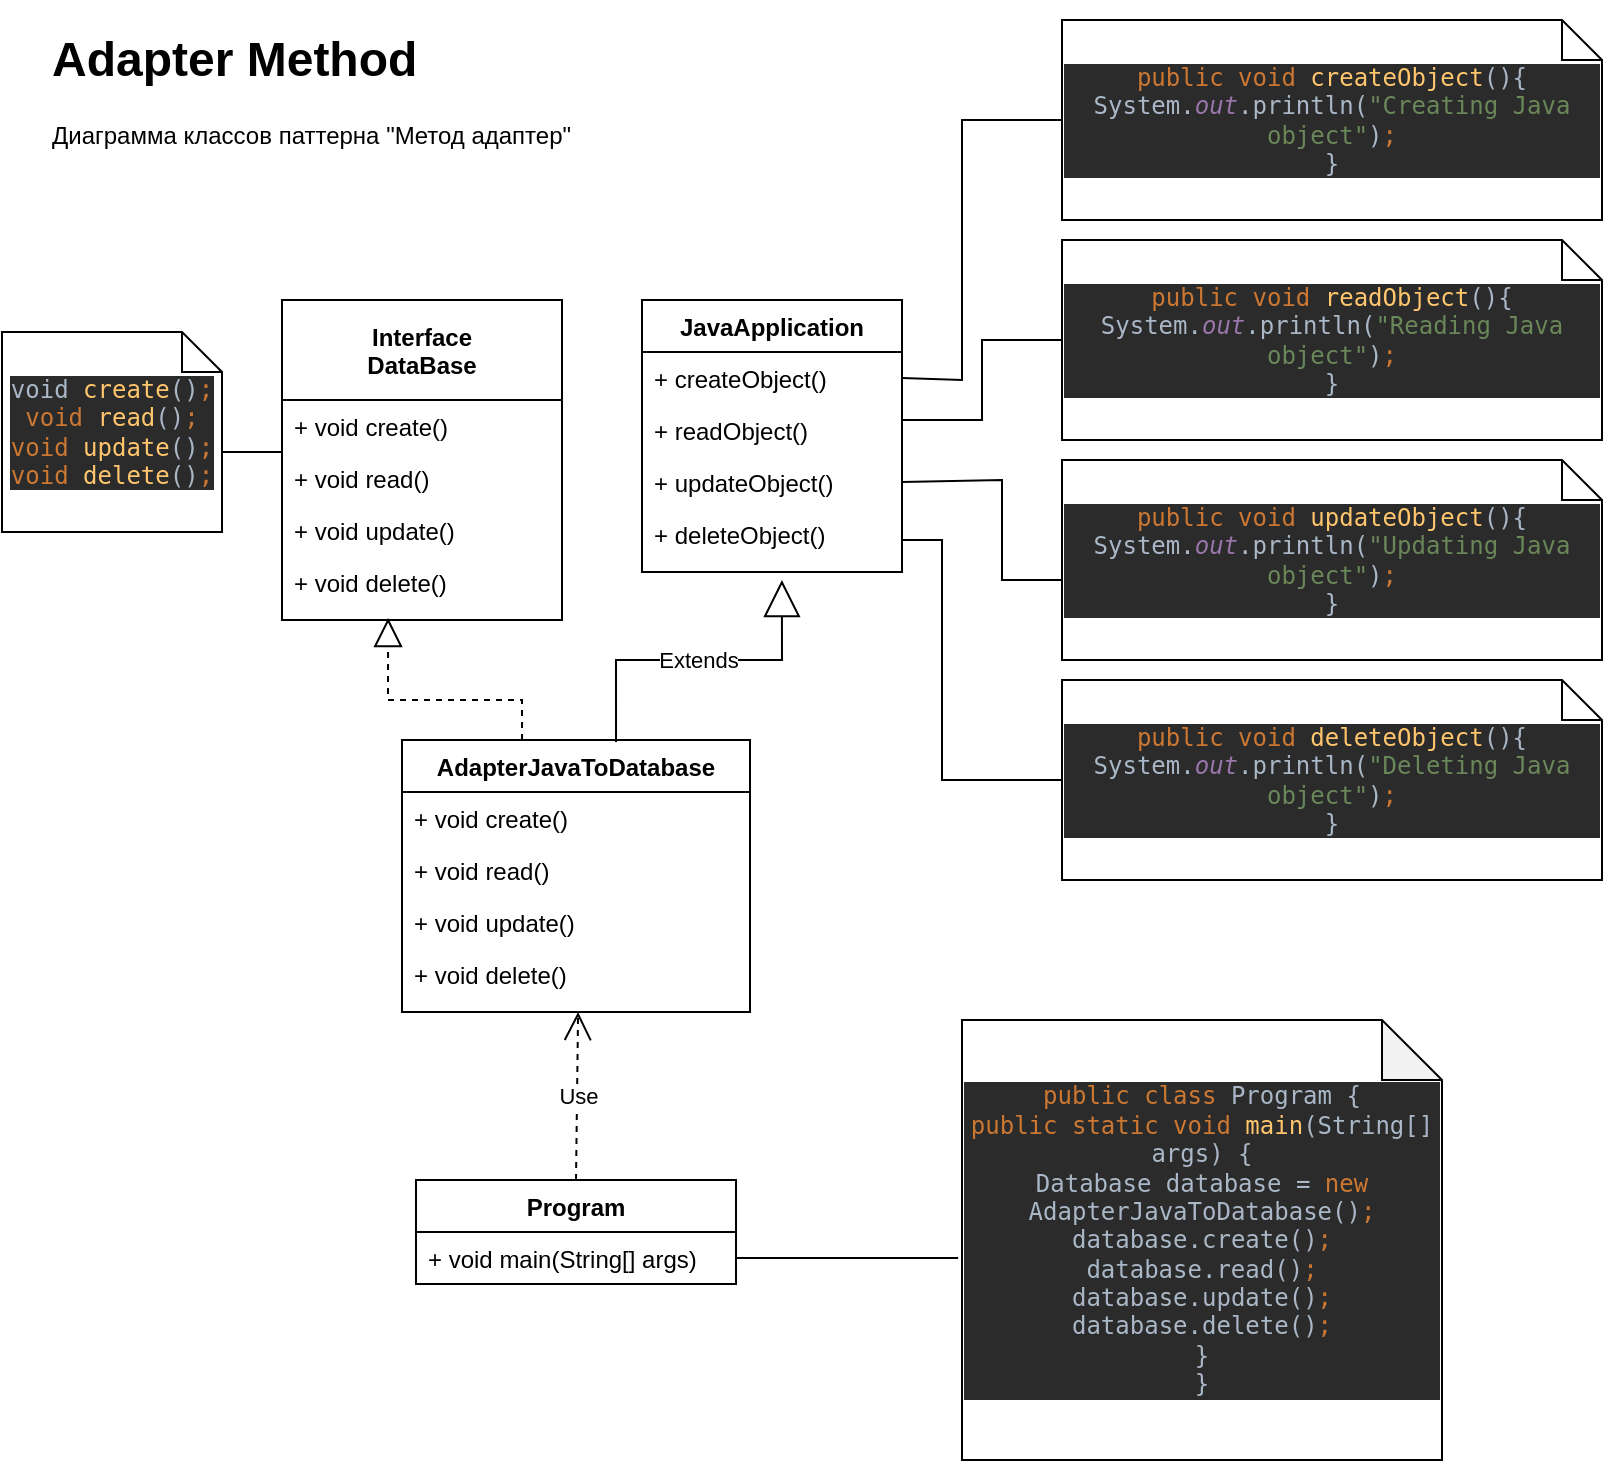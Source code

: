 <mxfile version="22.0.3" type="device">
  <diagram name="Страница — 1" id="Jgajazlyqc_p2zB15pUA">
    <mxGraphModel dx="1098" dy="828" grid="1" gridSize="10" guides="1" tooltips="1" connect="1" arrows="1" fold="1" page="1" pageScale="1" pageWidth="827" pageHeight="1169" math="0" shadow="0">
      <root>
        <mxCell id="0" />
        <mxCell id="1" parent="0" />
        <mxCell id="VWOWd641OQ4nVVWa5_6E-1" value="&lt;h1&gt;Adapter Method&lt;/h1&gt;&lt;p&gt;Диаграмма классов паттерна &quot;Mетод адаптер&quot;&lt;/p&gt;" style="text;html=1;strokeColor=none;fillColor=none;spacing=5;spacingTop=-20;whiteSpace=wrap;overflow=hidden;rounded=0;" vertex="1" parent="1">
          <mxGeometry x="30" y="20" width="290" height="70" as="geometry" />
        </mxCell>
        <mxCell id="VWOWd641OQ4nVVWa5_6E-2" value="Interface&#xa;DataBase" style="swimlane;fontStyle=1;childLayout=stackLayout;horizontal=1;startSize=50;fillColor=none;horizontalStack=0;resizeParent=1;resizeParentMax=0;resizeLast=0;collapsible=1;marginBottom=0;" vertex="1" parent="1">
          <mxGeometry x="150" y="160" width="140" height="160" as="geometry" />
        </mxCell>
        <mxCell id="VWOWd641OQ4nVVWa5_6E-3" value="+ void create()" style="text;strokeColor=none;fillColor=none;align=left;verticalAlign=top;spacingLeft=4;spacingRight=4;overflow=hidden;rotatable=0;points=[[0,0.5],[1,0.5]];portConstraint=eastwest;" vertex="1" parent="VWOWd641OQ4nVVWa5_6E-2">
          <mxGeometry y="50" width="140" height="26" as="geometry" />
        </mxCell>
        <mxCell id="VWOWd641OQ4nVVWa5_6E-4" value="+ void read()" style="text;strokeColor=none;fillColor=none;align=left;verticalAlign=top;spacingLeft=4;spacingRight=4;overflow=hidden;rotatable=0;points=[[0,0.5],[1,0.5]];portConstraint=eastwest;" vertex="1" parent="VWOWd641OQ4nVVWa5_6E-2">
          <mxGeometry y="76" width="140" height="26" as="geometry" />
        </mxCell>
        <mxCell id="VWOWd641OQ4nVVWa5_6E-19" value="+ void update()" style="text;strokeColor=none;fillColor=none;align=left;verticalAlign=top;spacingLeft=4;spacingRight=4;overflow=hidden;rotatable=0;points=[[0,0.5],[1,0.5]];portConstraint=eastwest;whiteSpace=wrap;html=1;" vertex="1" parent="VWOWd641OQ4nVVWa5_6E-2">
          <mxGeometry y="102" width="140" height="26" as="geometry" />
        </mxCell>
        <mxCell id="VWOWd641OQ4nVVWa5_6E-5" value="+ void delete()" style="text;strokeColor=none;fillColor=none;align=left;verticalAlign=top;spacingLeft=4;spacingRight=4;overflow=hidden;rotatable=0;points=[[0,0.5],[1,0.5]];portConstraint=eastwest;" vertex="1" parent="VWOWd641OQ4nVVWa5_6E-2">
          <mxGeometry y="128" width="140" height="32" as="geometry" />
        </mxCell>
        <mxCell id="VWOWd641OQ4nVVWa5_6E-6" value="JavaApplication" style="swimlane;fontStyle=1;childLayout=stackLayout;horizontal=1;startSize=26;fillColor=none;horizontalStack=0;resizeParent=1;resizeParentMax=0;resizeLast=0;collapsible=1;marginBottom=0;" vertex="1" parent="1">
          <mxGeometry x="330" y="160" width="130" height="136" as="geometry" />
        </mxCell>
        <mxCell id="VWOWd641OQ4nVVWa5_6E-7" value="+ createObject()" style="text;strokeColor=none;fillColor=none;align=left;verticalAlign=top;spacingLeft=4;spacingRight=4;overflow=hidden;rotatable=0;points=[[0,0.5],[1,0.5]];portConstraint=eastwest;" vertex="1" parent="VWOWd641OQ4nVVWa5_6E-6">
          <mxGeometry y="26" width="130" height="26" as="geometry" />
        </mxCell>
        <mxCell id="VWOWd641OQ4nVVWa5_6E-8" value="+ readObject()" style="text;strokeColor=none;fillColor=none;align=left;verticalAlign=top;spacingLeft=4;spacingRight=4;overflow=hidden;rotatable=0;points=[[0,0.5],[1,0.5]];portConstraint=eastwest;" vertex="1" parent="VWOWd641OQ4nVVWa5_6E-6">
          <mxGeometry y="52" width="130" height="26" as="geometry" />
        </mxCell>
        <mxCell id="VWOWd641OQ4nVVWa5_6E-22" value="+ updateObject()&lt;span style=&quot;background-color: rgb(43, 43, 43); color: rgb(169, 183, 198); font-family: &amp;quot;JetBrains Mono&amp;quot;, monospace;&quot;&gt;&lt;br&gt;&lt;br&gt;&lt;/span&gt;" style="text;strokeColor=none;fillColor=none;align=left;verticalAlign=top;spacingLeft=4;spacingRight=4;overflow=hidden;rotatable=0;points=[[0,0.5],[1,0.5]];portConstraint=eastwest;whiteSpace=wrap;html=1;" vertex="1" parent="VWOWd641OQ4nVVWa5_6E-6">
          <mxGeometry y="78" width="130" height="26" as="geometry" />
        </mxCell>
        <mxCell id="VWOWd641OQ4nVVWa5_6E-9" value="+ deleteObject()" style="text;strokeColor=none;fillColor=none;align=left;verticalAlign=top;spacingLeft=4;spacingRight=4;overflow=hidden;rotatable=0;points=[[0,0.5],[1,0.5]];portConstraint=eastwest;" vertex="1" parent="VWOWd641OQ4nVVWa5_6E-6">
          <mxGeometry y="104" width="130" height="32" as="geometry" />
        </mxCell>
        <mxCell id="VWOWd641OQ4nVVWa5_6E-10" value="AdapterJavaToDatabase" style="swimlane;fontStyle=1;childLayout=stackLayout;horizontal=1;startSize=26;fillColor=none;horizontalStack=0;resizeParent=1;resizeParentMax=0;resizeLast=0;collapsible=1;marginBottom=0;" vertex="1" parent="1">
          <mxGeometry x="210" y="380" width="174" height="136" as="geometry" />
        </mxCell>
        <mxCell id="VWOWd641OQ4nVVWa5_6E-23" value="+ void create()" style="text;strokeColor=none;fillColor=none;align=left;verticalAlign=top;spacingLeft=4;spacingRight=4;overflow=hidden;rotatable=0;points=[[0,0.5],[1,0.5]];portConstraint=eastwest;" vertex="1" parent="VWOWd641OQ4nVVWa5_6E-10">
          <mxGeometry y="26" width="174" height="26" as="geometry" />
        </mxCell>
        <mxCell id="VWOWd641OQ4nVVWa5_6E-24" value="+ void read()" style="text;strokeColor=none;fillColor=none;align=left;verticalAlign=top;spacingLeft=4;spacingRight=4;overflow=hidden;rotatable=0;points=[[0,0.5],[1,0.5]];portConstraint=eastwest;" vertex="1" parent="VWOWd641OQ4nVVWa5_6E-10">
          <mxGeometry y="52" width="174" height="26" as="geometry" />
        </mxCell>
        <mxCell id="VWOWd641OQ4nVVWa5_6E-25" value="+ void update()" style="text;strokeColor=none;fillColor=none;align=left;verticalAlign=top;spacingLeft=4;spacingRight=4;overflow=hidden;rotatable=0;points=[[0,0.5],[1,0.5]];portConstraint=eastwest;whiteSpace=wrap;html=1;" vertex="1" parent="VWOWd641OQ4nVVWa5_6E-10">
          <mxGeometry y="78" width="174" height="26" as="geometry" />
        </mxCell>
        <mxCell id="VWOWd641OQ4nVVWa5_6E-26" value="+ void delete()" style="text;strokeColor=none;fillColor=none;align=left;verticalAlign=top;spacingLeft=4;spacingRight=4;overflow=hidden;rotatable=0;points=[[0,0.5],[1,0.5]];portConstraint=eastwest;" vertex="1" parent="VWOWd641OQ4nVVWa5_6E-10">
          <mxGeometry y="104" width="174" height="32" as="geometry" />
        </mxCell>
        <mxCell id="VWOWd641OQ4nVVWa5_6E-14" value="Program" style="swimlane;fontStyle=1;childLayout=stackLayout;horizontal=1;startSize=26;fillColor=none;horizontalStack=0;resizeParent=1;resizeParentMax=0;resizeLast=0;collapsible=1;marginBottom=0;" vertex="1" parent="1">
          <mxGeometry x="217" y="600" width="160" height="52" as="geometry" />
        </mxCell>
        <mxCell id="VWOWd641OQ4nVVWa5_6E-15" value="+ void main(String[] args)" style="text;strokeColor=none;fillColor=none;align=left;verticalAlign=top;spacingLeft=4;spacingRight=4;overflow=hidden;rotatable=0;points=[[0,0.5],[1,0.5]];portConstraint=eastwest;" vertex="1" parent="VWOWd641OQ4nVVWa5_6E-14">
          <mxGeometry y="26" width="160" height="26" as="geometry" />
        </mxCell>
        <mxCell id="VWOWd641OQ4nVVWa5_6E-28" value="&lt;div style=&quot;background-color: rgb(43, 43, 43); color: rgb(169, 183, 198); font-family: &amp;quot;JetBrains Mono&amp;quot;, monospace;&quot;&gt;void &lt;span style=&quot;color:#ffc66d;&quot;&gt;create&lt;/span&gt;()&lt;span style=&quot;color:#cc7832;&quot;&gt;;&lt;br&gt;&lt;/span&gt;&lt;span style=&quot;color:#cc7832;&quot;&gt;void &lt;/span&gt;&lt;span style=&quot;color:#ffc66d;&quot;&gt;read&lt;/span&gt;()&lt;span style=&quot;color:#cc7832;&quot;&gt;;&lt;br&gt;&lt;/span&gt;&lt;span style=&quot;color:#cc7832;&quot;&gt;void &lt;/span&gt;&lt;span style=&quot;color:#ffc66d;&quot;&gt;update&lt;/span&gt;()&lt;span style=&quot;color:#cc7832;&quot;&gt;;&lt;br&gt;&lt;/span&gt;&lt;span style=&quot;color:#cc7832;&quot;&gt;void &lt;/span&gt;&lt;span style=&quot;color:#ffc66d;&quot;&gt;delete&lt;/span&gt;()&lt;span style=&quot;color:#cc7832;&quot;&gt;;&lt;/span&gt;&lt;/div&gt;" style="shape=note;size=20;whiteSpace=wrap;html=1;" vertex="1" parent="1">
          <mxGeometry x="10" y="176" width="110" height="100" as="geometry" />
        </mxCell>
        <mxCell id="VWOWd641OQ4nVVWa5_6E-29" value="&lt;div style=&quot;background-color: rgb(43, 43, 43); color: rgb(169, 183, 198); font-family: &amp;quot;JetBrains Mono&amp;quot;, monospace;&quot;&gt;&lt;span style=&quot;color:#cc7832;&quot;&gt;public void &lt;/span&gt;&lt;span style=&quot;color:#ffc66d;&quot;&gt;createObject&lt;/span&gt;(){&lt;br&gt;    System.&lt;span style=&quot;color:#9876aa;font-style:italic;&quot;&gt;out&lt;/span&gt;.println(&lt;span style=&quot;color:#6a8759;&quot;&gt;&quot;Creating Java object&quot;&lt;/span&gt;)&lt;span style=&quot;color:#cc7832;&quot;&gt;;&lt;br&gt;&lt;/span&gt;}&lt;/div&gt;" style="shape=note;size=20;whiteSpace=wrap;html=1;" vertex="1" parent="1">
          <mxGeometry x="540" y="20" width="270" height="100" as="geometry" />
        </mxCell>
        <mxCell id="VWOWd641OQ4nVVWa5_6E-30" value="&lt;div style=&quot;background-color: rgb(43, 43, 43); color: rgb(169, 183, 198); font-family: &amp;quot;JetBrains Mono&amp;quot;, monospace;&quot;&gt;&lt;span style=&quot;color:#cc7832;&quot;&gt;public void &lt;/span&gt;&lt;span style=&quot;color:#ffc66d;&quot;&gt;readObject&lt;/span&gt;(){&lt;br&gt;    System.&lt;span style=&quot;color:#9876aa;font-style:italic;&quot;&gt;out&lt;/span&gt;.println(&lt;span style=&quot;color:#6a8759;&quot;&gt;&quot;Reading Java object&quot;&lt;/span&gt;)&lt;span style=&quot;color:#cc7832;&quot;&gt;;&lt;br&gt;&lt;/span&gt;}&lt;/div&gt;" style="shape=note;size=20;whiteSpace=wrap;html=1;" vertex="1" parent="1">
          <mxGeometry x="540" y="130" width="270" height="100" as="geometry" />
        </mxCell>
        <mxCell id="VWOWd641OQ4nVVWa5_6E-31" value="&lt;div style=&quot;background-color: rgb(43, 43, 43); color: rgb(169, 183, 198); font-family: &amp;quot;JetBrains Mono&amp;quot;, monospace;&quot;&gt;&lt;span style=&quot;color:#cc7832;&quot;&gt;public void &lt;/span&gt;&lt;span style=&quot;color:#ffc66d;&quot;&gt;updateObject&lt;/span&gt;(){&lt;br&gt;    System.&lt;span style=&quot;color:#9876aa;font-style:italic;&quot;&gt;out&lt;/span&gt;.println(&lt;span style=&quot;color:#6a8759;&quot;&gt;&quot;Updating Java object&quot;&lt;/span&gt;)&lt;span style=&quot;color:#cc7832;&quot;&gt;;&lt;br&gt;&lt;/span&gt;}&lt;/div&gt;" style="shape=note;size=20;whiteSpace=wrap;html=1;" vertex="1" parent="1">
          <mxGeometry x="540" y="240" width="270" height="100" as="geometry" />
        </mxCell>
        <mxCell id="VWOWd641OQ4nVVWa5_6E-32" value="&lt;div style=&quot;background-color: rgb(43, 43, 43); color: rgb(169, 183, 198); font-family: &amp;quot;JetBrains Mono&amp;quot;, monospace;&quot;&gt;&lt;span style=&quot;color:#cc7832;&quot;&gt;public void &lt;/span&gt;&lt;span style=&quot;color:#ffc66d;&quot;&gt;deleteObject&lt;/span&gt;(){&lt;br&gt;    System.&lt;span style=&quot;color:#9876aa;font-style:italic;&quot;&gt;out&lt;/span&gt;.println(&lt;span style=&quot;color:#6a8759;&quot;&gt;&quot;Deleting Java object&quot;&lt;/span&gt;)&lt;span style=&quot;color:#cc7832;&quot;&gt;;&lt;br&gt;&lt;/span&gt;}&lt;/div&gt;" style="shape=note;size=20;whiteSpace=wrap;html=1;" vertex="1" parent="1">
          <mxGeometry x="540" y="350" width="270" height="100" as="geometry" />
        </mxCell>
        <mxCell id="VWOWd641OQ4nVVWa5_6E-33" value="" style="endArrow=none;html=1;rounded=0;exitX=1;exitY=0.5;exitDx=0;exitDy=0;" edge="1" parent="1" source="VWOWd641OQ4nVVWa5_6E-7">
          <mxGeometry width="50" height="50" relative="1" as="geometry">
            <mxPoint x="630" y="120" as="sourcePoint" />
            <mxPoint x="540" y="70" as="targetPoint" />
            <Array as="points">
              <mxPoint x="490" y="200" />
              <mxPoint x="490" y="70" />
            </Array>
          </mxGeometry>
        </mxCell>
        <mxCell id="VWOWd641OQ4nVVWa5_6E-34" value="" style="endArrow=none;html=1;rounded=0;entryX=0;entryY=0.5;entryDx=0;entryDy=0;entryPerimeter=0;" edge="1" parent="1" target="VWOWd641OQ4nVVWa5_6E-30">
          <mxGeometry width="50" height="50" relative="1" as="geometry">
            <mxPoint x="460" y="220" as="sourcePoint" />
            <mxPoint x="530" y="180" as="targetPoint" />
            <Array as="points">
              <mxPoint x="500" y="220" />
              <mxPoint x="500" y="180" />
            </Array>
          </mxGeometry>
        </mxCell>
        <mxCell id="VWOWd641OQ4nVVWa5_6E-35" value="" style="endArrow=none;html=1;rounded=0;exitX=1;exitY=0.5;exitDx=0;exitDy=0;" edge="1" parent="1" source="VWOWd641OQ4nVVWa5_6E-22">
          <mxGeometry width="50" height="50" relative="1" as="geometry">
            <mxPoint x="390" y="440" as="sourcePoint" />
            <mxPoint x="540" y="300" as="targetPoint" />
            <Array as="points">
              <mxPoint x="510" y="250" />
              <mxPoint x="510" y="300" />
            </Array>
          </mxGeometry>
        </mxCell>
        <mxCell id="VWOWd641OQ4nVVWa5_6E-36" value="" style="endArrow=none;html=1;rounded=0;exitX=1;exitY=0.5;exitDx=0;exitDy=0;entryX=0;entryY=0.5;entryDx=0;entryDy=0;entryPerimeter=0;" edge="1" parent="1" source="VWOWd641OQ4nVVWa5_6E-9" target="VWOWd641OQ4nVVWa5_6E-32">
          <mxGeometry width="50" height="50" relative="1" as="geometry">
            <mxPoint x="390" y="440" as="sourcePoint" />
            <mxPoint x="530" y="400" as="targetPoint" />
            <Array as="points">
              <mxPoint x="480" y="280" />
              <mxPoint x="480" y="400" />
            </Array>
          </mxGeometry>
        </mxCell>
        <mxCell id="VWOWd641OQ4nVVWa5_6E-37" style="edgeStyle=orthogonalEdgeStyle;rounded=0;orthogonalLoop=1;jettySize=auto;html=1;exitX=0.5;exitY=1;exitDx=0;exitDy=0;exitPerimeter=0;" edge="1" parent="1" source="VWOWd641OQ4nVVWa5_6E-28" target="VWOWd641OQ4nVVWa5_6E-28">
          <mxGeometry relative="1" as="geometry" />
        </mxCell>
        <mxCell id="VWOWd641OQ4nVVWa5_6E-38" value="Extends" style="endArrow=block;endSize=16;endFill=0;html=1;rounded=0;entryX=0.538;entryY=1.125;entryDx=0;entryDy=0;entryPerimeter=0;exitX=0.615;exitY=0.007;exitDx=0;exitDy=0;exitPerimeter=0;" edge="1" parent="1" source="VWOWd641OQ4nVVWa5_6E-10" target="VWOWd641OQ4nVVWa5_6E-9">
          <mxGeometry width="160" relative="1" as="geometry">
            <mxPoint x="430" y="390" as="sourcePoint" />
            <mxPoint x="520" y="300" as="targetPoint" />
            <Array as="points">
              <mxPoint x="317" y="340" />
              <mxPoint x="400" y="340" />
            </Array>
          </mxGeometry>
        </mxCell>
        <mxCell id="VWOWd641OQ4nVVWa5_6E-40" value="" style="endArrow=block;dashed=1;endFill=0;endSize=12;html=1;rounded=0;entryX=0.379;entryY=0.969;entryDx=0;entryDy=0;entryPerimeter=0;exitX=0.345;exitY=0;exitDx=0;exitDy=0;exitPerimeter=0;" edge="1" parent="1" source="VWOWd641OQ4nVVWa5_6E-10" target="VWOWd641OQ4nVVWa5_6E-5">
          <mxGeometry width="160" relative="1" as="geometry">
            <mxPoint x="330" y="420" as="sourcePoint" />
            <mxPoint x="490" y="420" as="targetPoint" />
            <Array as="points">
              <mxPoint x="270" y="360" />
              <mxPoint x="203" y="360" />
            </Array>
          </mxGeometry>
        </mxCell>
        <mxCell id="VWOWd641OQ4nVVWa5_6E-41" value="Use" style="endArrow=open;endSize=12;dashed=1;html=1;rounded=0;entryX=0.506;entryY=1;entryDx=0;entryDy=0;entryPerimeter=0;exitX=0.5;exitY=0;exitDx=0;exitDy=0;" edge="1" parent="1" source="VWOWd641OQ4nVVWa5_6E-14" target="VWOWd641OQ4nVVWa5_6E-26">
          <mxGeometry width="160" relative="1" as="geometry">
            <mxPoint x="330" y="400" as="sourcePoint" />
            <mxPoint x="490" y="400" as="targetPoint" />
          </mxGeometry>
        </mxCell>
        <mxCell id="VWOWd641OQ4nVVWa5_6E-42" value="" style="endArrow=none;html=1;rounded=0;exitX=0;exitY=0;exitDx=110;exitDy=60;exitPerimeter=0;entryX=0;entryY=1;entryDx=0;entryDy=0;entryPerimeter=0;" edge="1" parent="1" source="VWOWd641OQ4nVVWa5_6E-28" target="VWOWd641OQ4nVVWa5_6E-3">
          <mxGeometry width="50" height="50" relative="1" as="geometry">
            <mxPoint x="390" y="420" as="sourcePoint" />
            <mxPoint x="440" y="370" as="targetPoint" />
          </mxGeometry>
        </mxCell>
        <mxCell id="VWOWd641OQ4nVVWa5_6E-51" value="&lt;div style=&quot;background-color: rgb(43, 43, 43); color: rgb(169, 183, 198); font-family: &amp;quot;JetBrains Mono&amp;quot;, monospace;&quot;&gt;&lt;span style=&quot;color:#cc7832;&quot;&gt;public class &lt;/span&gt;Program {&lt;br&gt;    &lt;span style=&quot;color:#cc7832;&quot;&gt;public static void &lt;/span&gt;&lt;span style=&quot;color:#ffc66d;&quot;&gt;main&lt;/span&gt;(String[] args) {&lt;br&gt;        Database database = &lt;span style=&quot;color:#cc7832;&quot;&gt;new &lt;/span&gt;AdapterJavaToDatabase()&lt;span style=&quot;color:#cc7832;&quot;&gt;;&lt;br&gt;&lt;/span&gt;&lt;span style=&quot;color:#cc7832;&quot;&gt;        &lt;/span&gt;database.create()&lt;span style=&quot;color:#cc7832;&quot;&gt;;&lt;br&gt;&lt;/span&gt;&lt;span style=&quot;color:#cc7832;&quot;&gt;        &lt;/span&gt;database.read()&lt;span style=&quot;color:#cc7832;&quot;&gt;;&lt;br&gt;&lt;/span&gt;&lt;span style=&quot;color:#cc7832;&quot;&gt;        &lt;/span&gt;database.update()&lt;span style=&quot;color:#cc7832;&quot;&gt;;&lt;br&gt;&lt;/span&gt;&lt;span style=&quot;color:#cc7832;&quot;&gt;        &lt;/span&gt;database.delete()&lt;span style=&quot;color:#cc7832;&quot;&gt;;&lt;br&gt;&lt;/span&gt;&lt;span style=&quot;color:#cc7832;&quot;&gt;    &lt;/span&gt;}&lt;br&gt;}&lt;/div&gt;" style="shape=note;whiteSpace=wrap;html=1;backgroundOutline=1;darkOpacity=0.05;" vertex="1" parent="1">
          <mxGeometry x="490" y="520" width="240" height="220" as="geometry" />
        </mxCell>
        <mxCell id="VWOWd641OQ4nVVWa5_6E-54" value="" style="endArrow=none;html=1;rounded=0;exitX=1;exitY=0.5;exitDx=0;exitDy=0;entryX=-0.008;entryY=0.541;entryDx=0;entryDy=0;entryPerimeter=0;" edge="1" parent="1" source="VWOWd641OQ4nVVWa5_6E-15" target="VWOWd641OQ4nVVWa5_6E-51">
          <mxGeometry width="50" height="50" relative="1" as="geometry">
            <mxPoint x="530" y="390" as="sourcePoint" />
            <mxPoint x="580" y="340" as="targetPoint" />
          </mxGeometry>
        </mxCell>
      </root>
    </mxGraphModel>
  </diagram>
</mxfile>
